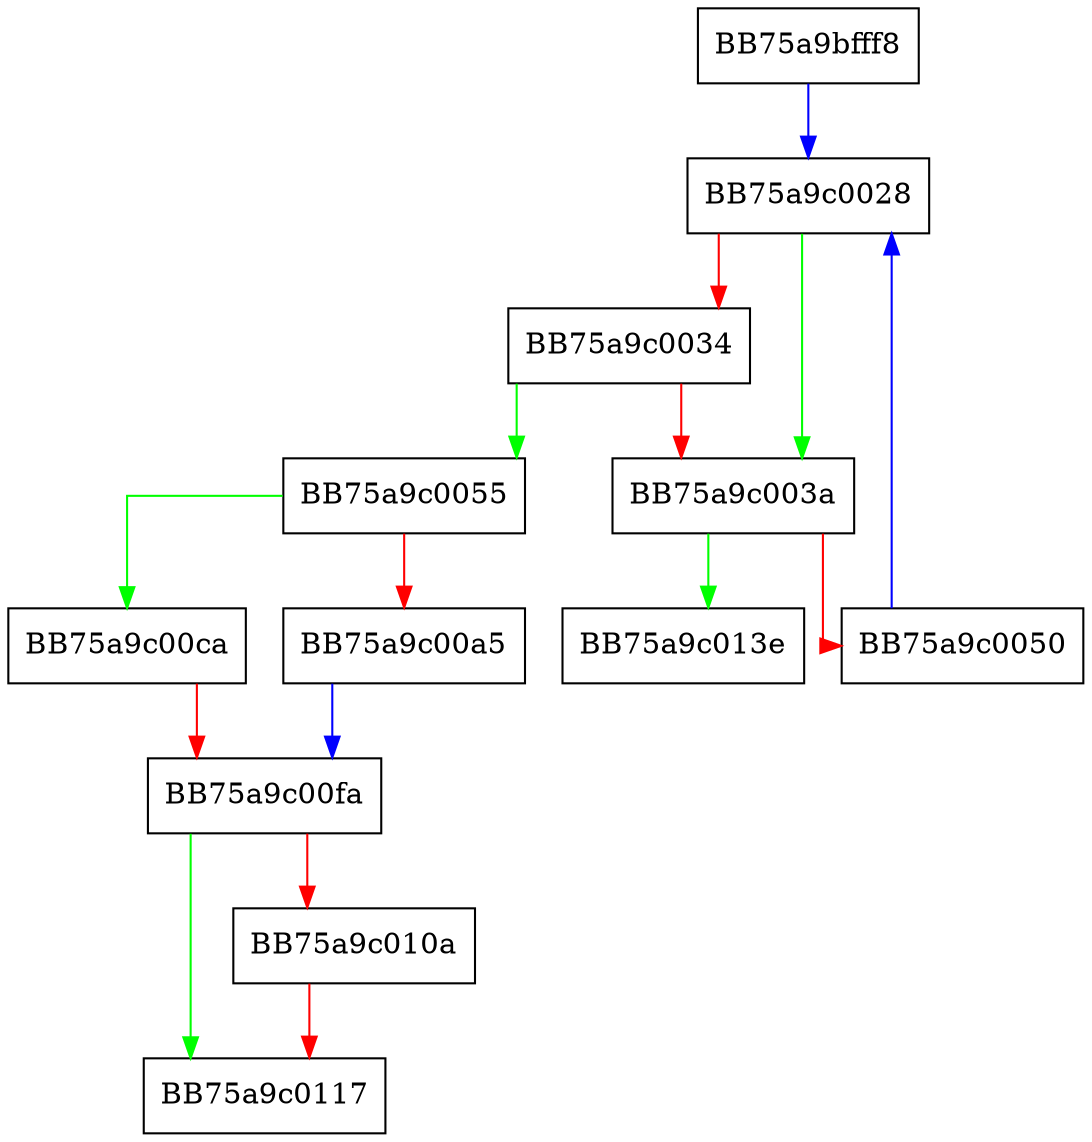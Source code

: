 digraph _Growmap {
  node [shape="box"];
  graph [splines=ortho];
  BB75a9bfff8 -> BB75a9c0028 [color="blue"];
  BB75a9c0028 -> BB75a9c003a [color="green"];
  BB75a9c0028 -> BB75a9c0034 [color="red"];
  BB75a9c0034 -> BB75a9c0055 [color="green"];
  BB75a9c0034 -> BB75a9c003a [color="red"];
  BB75a9c003a -> BB75a9c013e [color="green"];
  BB75a9c003a -> BB75a9c0050 [color="red"];
  BB75a9c0050 -> BB75a9c0028 [color="blue"];
  BB75a9c0055 -> BB75a9c00ca [color="green"];
  BB75a9c0055 -> BB75a9c00a5 [color="red"];
  BB75a9c00a5 -> BB75a9c00fa [color="blue"];
  BB75a9c00ca -> BB75a9c00fa [color="red"];
  BB75a9c00fa -> BB75a9c0117 [color="green"];
  BB75a9c00fa -> BB75a9c010a [color="red"];
  BB75a9c010a -> BB75a9c0117 [color="red"];
}